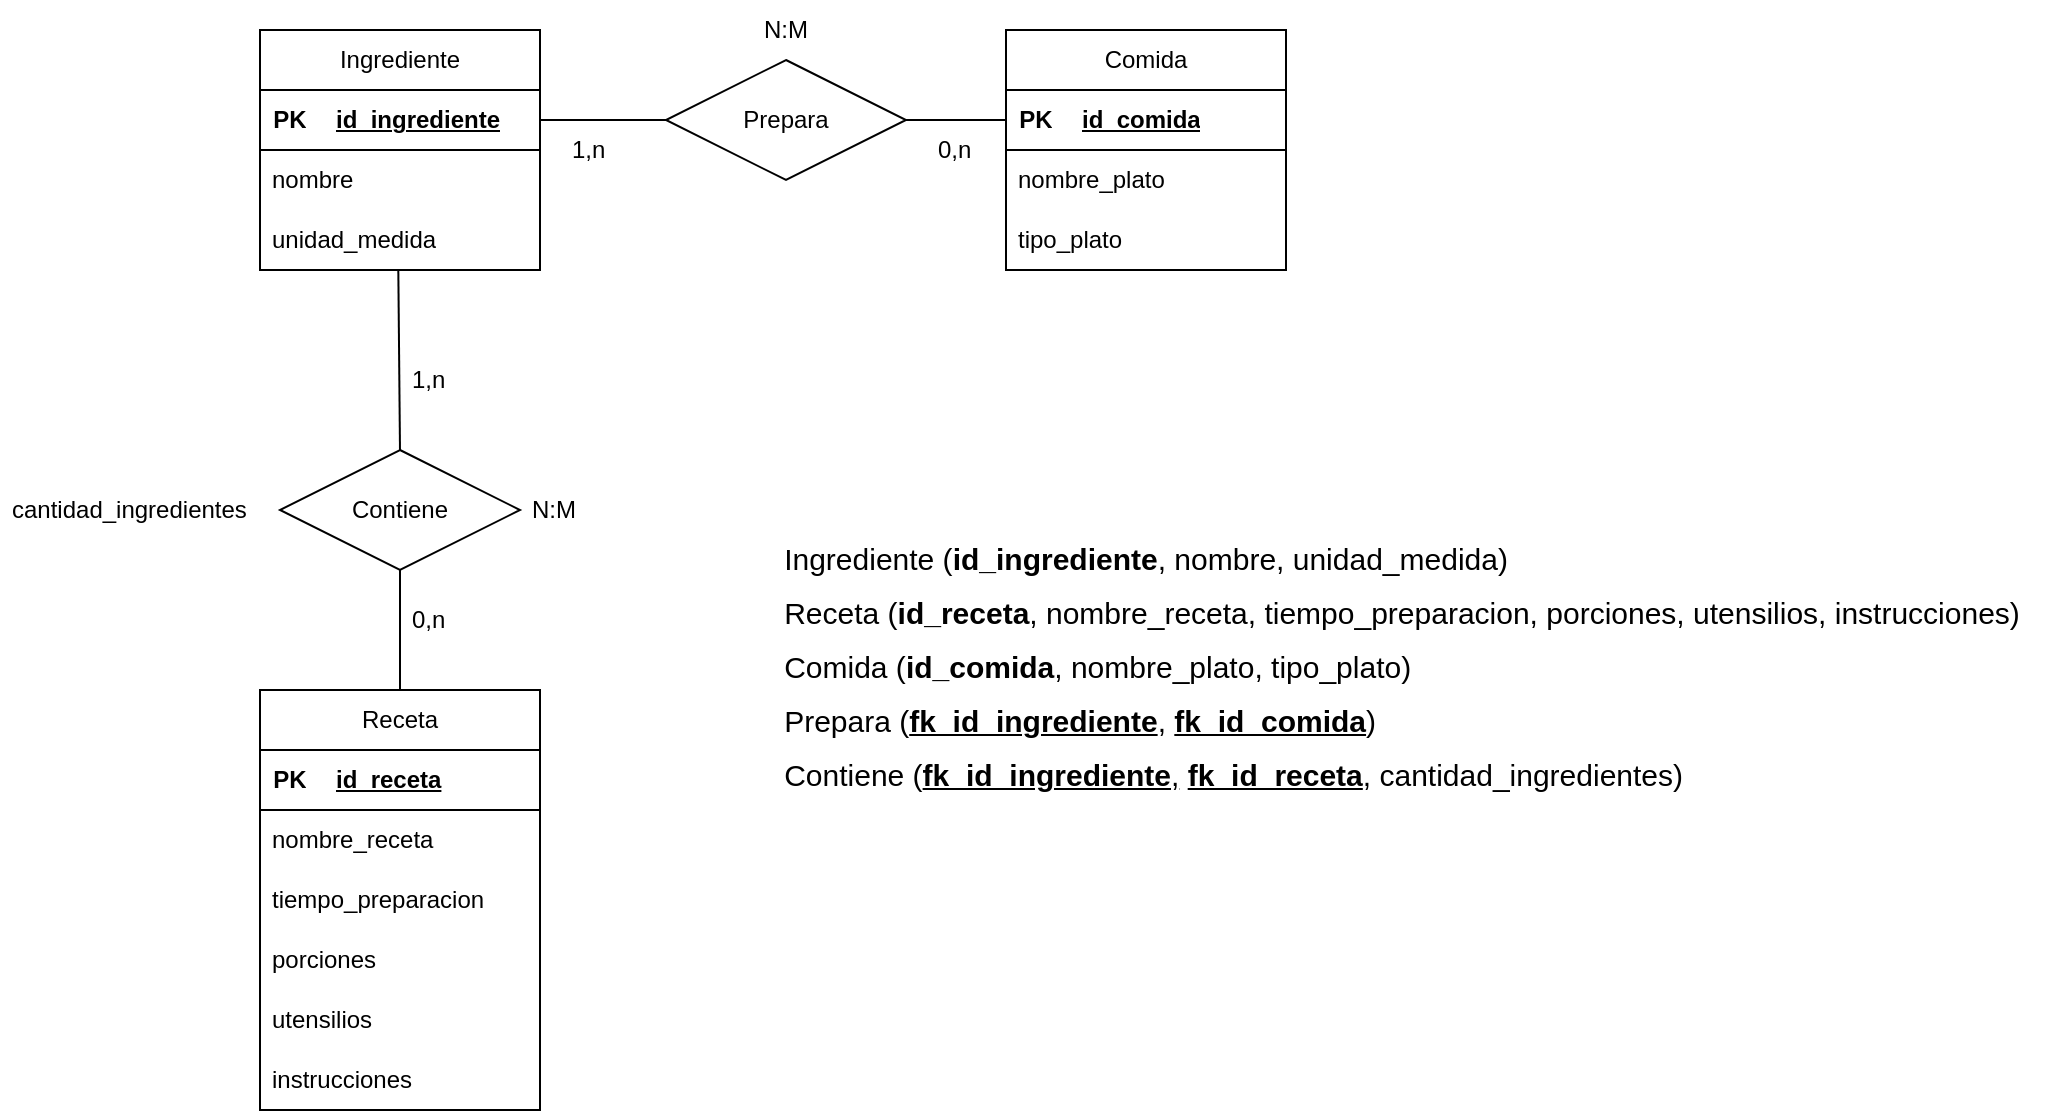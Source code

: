 <mxfile version="22.0.5" type="github">
  <diagram name="Página-1" id="OgZP_NbM3yokd9PwE1lo">
    <mxGraphModel dx="1466" dy="746" grid="0" gridSize="10" guides="1" tooltips="1" connect="1" arrows="1" fold="1" page="1" pageScale="1" pageWidth="827" pageHeight="1169" math="0" shadow="0">
      <root>
        <mxCell id="0" />
        <mxCell id="1" parent="0" />
        <mxCell id="iJ5sRa2uH8ewvx5hKgwK-2" value="Receta" style="swimlane;fontStyle=0;childLayout=stackLayout;horizontal=1;startSize=30;horizontalStack=0;resizeParent=1;resizeParentMax=0;resizeLast=0;collapsible=1;marginBottom=0;whiteSpace=wrap;html=1;" parent="1" vertex="1">
          <mxGeometry x="154" y="362" width="140" height="210" as="geometry" />
        </mxCell>
        <mxCell id="iJ5sRa2uH8ewvx5hKgwK-6" value="" style="shape=table;startSize=0;container=1;collapsible=1;childLayout=tableLayout;fixedRows=1;rowLines=0;fontStyle=0;align=center;resizeLast=1;strokeColor=none;fillColor=none;collapsible=0;" parent="iJ5sRa2uH8ewvx5hKgwK-2" vertex="1">
          <mxGeometry y="30" width="140" height="30" as="geometry" />
        </mxCell>
        <mxCell id="iJ5sRa2uH8ewvx5hKgwK-7" value="" style="shape=tableRow;horizontal=0;startSize=0;swimlaneHead=0;swimlaneBody=0;fillColor=none;collapsible=0;dropTarget=0;points=[[0,0.5],[1,0.5]];portConstraint=eastwest;top=0;left=0;right=0;bottom=1;" parent="iJ5sRa2uH8ewvx5hKgwK-6" vertex="1">
          <mxGeometry width="140" height="30" as="geometry" />
        </mxCell>
        <mxCell id="iJ5sRa2uH8ewvx5hKgwK-8" value="PK" style="shape=partialRectangle;connectable=0;fillColor=none;top=0;left=0;bottom=0;right=0;fontStyle=1;overflow=hidden;whiteSpace=wrap;html=1;" parent="iJ5sRa2uH8ewvx5hKgwK-7" vertex="1">
          <mxGeometry width="30" height="30" as="geometry">
            <mxRectangle width="30" height="30" as="alternateBounds" />
          </mxGeometry>
        </mxCell>
        <mxCell id="iJ5sRa2uH8ewvx5hKgwK-9" value="id_receta" style="shape=partialRectangle;connectable=0;fillColor=none;top=0;left=0;bottom=0;right=0;align=left;spacingLeft=6;fontStyle=5;overflow=hidden;whiteSpace=wrap;html=1;" parent="iJ5sRa2uH8ewvx5hKgwK-7" vertex="1">
          <mxGeometry x="30" width="110" height="30" as="geometry">
            <mxRectangle width="110" height="30" as="alternateBounds" />
          </mxGeometry>
        </mxCell>
        <mxCell id="iJ5sRa2uH8ewvx5hKgwK-10" value="nombre_receta" style="text;strokeColor=none;fillColor=none;align=left;verticalAlign=middle;spacingLeft=4;spacingRight=4;overflow=hidden;points=[[0,0.5],[1,0.5]];portConstraint=eastwest;rotatable=0;whiteSpace=wrap;html=1;" parent="iJ5sRa2uH8ewvx5hKgwK-2" vertex="1">
          <mxGeometry y="60" width="140" height="30" as="geometry" />
        </mxCell>
        <mxCell id="P44ZMyFWr2yI3Rsc9uxO-3" value="tiempo_preparacion" style="text;strokeColor=none;fillColor=none;align=left;verticalAlign=middle;spacingLeft=4;spacingRight=4;overflow=hidden;points=[[0,0.5],[1,0.5]];portConstraint=eastwest;rotatable=0;whiteSpace=wrap;html=1;" parent="iJ5sRa2uH8ewvx5hKgwK-2" vertex="1">
          <mxGeometry y="90" width="140" height="30" as="geometry" />
        </mxCell>
        <mxCell id="iJ5sRa2uH8ewvx5hKgwK-39" value="porciones" style="text;strokeColor=none;fillColor=none;align=left;verticalAlign=middle;spacingLeft=4;spacingRight=4;overflow=hidden;points=[[0,0.5],[1,0.5]];portConstraint=eastwest;rotatable=0;whiteSpace=wrap;html=1;" parent="iJ5sRa2uH8ewvx5hKgwK-2" vertex="1">
          <mxGeometry y="120" width="140" height="30" as="geometry" />
        </mxCell>
        <mxCell id="iJ5sRa2uH8ewvx5hKgwK-4" value="utensilios" style="text;strokeColor=none;fillColor=none;align=left;verticalAlign=middle;spacingLeft=4;spacingRight=4;overflow=hidden;points=[[0,0.5],[1,0.5]];portConstraint=eastwest;rotatable=0;whiteSpace=wrap;html=1;" parent="iJ5sRa2uH8ewvx5hKgwK-2" vertex="1">
          <mxGeometry y="150" width="140" height="30" as="geometry" />
        </mxCell>
        <mxCell id="iJ5sRa2uH8ewvx5hKgwK-11" value="instrucciones" style="text;strokeColor=none;fillColor=none;align=left;verticalAlign=middle;spacingLeft=4;spacingRight=4;overflow=hidden;points=[[0,0.5],[1,0.5]];portConstraint=eastwest;rotatable=0;whiteSpace=wrap;html=1;" parent="iJ5sRa2uH8ewvx5hKgwK-2" vertex="1">
          <mxGeometry y="180" width="140" height="30" as="geometry" />
        </mxCell>
        <mxCell id="iJ5sRa2uH8ewvx5hKgwK-12" value="Ingrediente" style="swimlane;fontStyle=0;childLayout=stackLayout;horizontal=1;startSize=30;horizontalStack=0;resizeParent=1;resizeParentMax=0;resizeLast=0;collapsible=1;marginBottom=0;whiteSpace=wrap;html=1;" parent="1" vertex="1">
          <mxGeometry x="154" y="32" width="140" height="120" as="geometry" />
        </mxCell>
        <mxCell id="iJ5sRa2uH8ewvx5hKgwK-13" value="" style="shape=table;startSize=0;container=1;collapsible=1;childLayout=tableLayout;fixedRows=1;rowLines=0;fontStyle=0;align=center;resizeLast=1;strokeColor=none;fillColor=none;collapsible=0;" parent="iJ5sRa2uH8ewvx5hKgwK-12" vertex="1">
          <mxGeometry y="30" width="140" height="30" as="geometry" />
        </mxCell>
        <mxCell id="iJ5sRa2uH8ewvx5hKgwK-14" value="" style="shape=tableRow;horizontal=0;startSize=0;swimlaneHead=0;swimlaneBody=0;fillColor=none;collapsible=0;dropTarget=0;points=[[0,0.5],[1,0.5]];portConstraint=eastwest;top=0;left=0;right=0;bottom=1;" parent="iJ5sRa2uH8ewvx5hKgwK-13" vertex="1">
          <mxGeometry width="140" height="30" as="geometry" />
        </mxCell>
        <mxCell id="iJ5sRa2uH8ewvx5hKgwK-15" value="PK" style="shape=partialRectangle;connectable=0;fillColor=none;top=0;left=0;bottom=0;right=0;fontStyle=1;overflow=hidden;whiteSpace=wrap;html=1;" parent="iJ5sRa2uH8ewvx5hKgwK-14" vertex="1">
          <mxGeometry width="30" height="30" as="geometry">
            <mxRectangle width="30" height="30" as="alternateBounds" />
          </mxGeometry>
        </mxCell>
        <mxCell id="iJ5sRa2uH8ewvx5hKgwK-16" value="id_ingrediente" style="shape=partialRectangle;connectable=0;fillColor=none;top=0;left=0;bottom=0;right=0;align=left;spacingLeft=6;fontStyle=5;overflow=hidden;whiteSpace=wrap;html=1;" parent="iJ5sRa2uH8ewvx5hKgwK-14" vertex="1">
          <mxGeometry x="30" width="110" height="30" as="geometry">
            <mxRectangle width="110" height="30" as="alternateBounds" />
          </mxGeometry>
        </mxCell>
        <mxCell id="iJ5sRa2uH8ewvx5hKgwK-17" value="nombre" style="text;strokeColor=none;fillColor=none;align=left;verticalAlign=middle;spacingLeft=4;spacingRight=4;overflow=hidden;points=[[0,0.5],[1,0.5]];portConstraint=eastwest;rotatable=0;whiteSpace=wrap;html=1;" parent="iJ5sRa2uH8ewvx5hKgwK-12" vertex="1">
          <mxGeometry y="60" width="140" height="30" as="geometry" />
        </mxCell>
        <mxCell id="iJ5sRa2uH8ewvx5hKgwK-19" value="unidad_medida" style="text;strokeColor=none;fillColor=none;align=left;verticalAlign=middle;spacingLeft=4;spacingRight=4;overflow=hidden;points=[[0,0.5],[1,0.5]];portConstraint=eastwest;rotatable=0;whiteSpace=wrap;html=1;" parent="iJ5sRa2uH8ewvx5hKgwK-12" vertex="1">
          <mxGeometry y="90" width="140" height="30" as="geometry" />
        </mxCell>
        <mxCell id="iJ5sRa2uH8ewvx5hKgwK-22" value="Comida" style="swimlane;fontStyle=0;childLayout=stackLayout;horizontal=1;startSize=30;horizontalStack=0;resizeParent=1;resizeParentMax=0;resizeLast=0;collapsible=1;marginBottom=0;whiteSpace=wrap;html=1;" parent="1" vertex="1">
          <mxGeometry x="527" y="32" width="140" height="120" as="geometry" />
        </mxCell>
        <mxCell id="iJ5sRa2uH8ewvx5hKgwK-23" value="" style="shape=table;startSize=0;container=1;collapsible=1;childLayout=tableLayout;fixedRows=1;rowLines=0;fontStyle=0;align=center;resizeLast=1;strokeColor=none;fillColor=none;collapsible=0;" parent="iJ5sRa2uH8ewvx5hKgwK-22" vertex="1">
          <mxGeometry y="30" width="140" height="30" as="geometry" />
        </mxCell>
        <mxCell id="iJ5sRa2uH8ewvx5hKgwK-24" value="" style="shape=tableRow;horizontal=0;startSize=0;swimlaneHead=0;swimlaneBody=0;fillColor=none;collapsible=0;dropTarget=0;points=[[0,0.5],[1,0.5]];portConstraint=eastwest;top=0;left=0;right=0;bottom=1;" parent="iJ5sRa2uH8ewvx5hKgwK-23" vertex="1">
          <mxGeometry width="140" height="30" as="geometry" />
        </mxCell>
        <mxCell id="iJ5sRa2uH8ewvx5hKgwK-25" value="PK" style="shape=partialRectangle;connectable=0;fillColor=none;top=0;left=0;bottom=0;right=0;fontStyle=1;overflow=hidden;whiteSpace=wrap;html=1;" parent="iJ5sRa2uH8ewvx5hKgwK-24" vertex="1">
          <mxGeometry width="30" height="30" as="geometry">
            <mxRectangle width="30" height="30" as="alternateBounds" />
          </mxGeometry>
        </mxCell>
        <mxCell id="iJ5sRa2uH8ewvx5hKgwK-26" value="id_comida" style="shape=partialRectangle;connectable=0;fillColor=none;top=0;left=0;bottom=0;right=0;align=left;spacingLeft=6;fontStyle=5;overflow=hidden;whiteSpace=wrap;html=1;" parent="iJ5sRa2uH8ewvx5hKgwK-24" vertex="1">
          <mxGeometry x="30" width="110" height="30" as="geometry">
            <mxRectangle width="110" height="30" as="alternateBounds" />
          </mxGeometry>
        </mxCell>
        <mxCell id="P44ZMyFWr2yI3Rsc9uxO-2" value="nombre_plato" style="text;strokeColor=none;fillColor=none;align=left;verticalAlign=middle;spacingLeft=4;spacingRight=4;overflow=hidden;points=[[0,0.5],[1,0.5]];portConstraint=eastwest;rotatable=0;whiteSpace=wrap;html=1;" parent="iJ5sRa2uH8ewvx5hKgwK-22" vertex="1">
          <mxGeometry y="60" width="140" height="30" as="geometry" />
        </mxCell>
        <mxCell id="iJ5sRa2uH8ewvx5hKgwK-45" value="tipo_plato" style="text;strokeColor=none;fillColor=none;align=left;verticalAlign=middle;spacingLeft=4;spacingRight=4;overflow=hidden;points=[[0,0.5],[1,0.5]];portConstraint=eastwest;rotatable=0;whiteSpace=wrap;html=1;" parent="iJ5sRa2uH8ewvx5hKgwK-22" vertex="1">
          <mxGeometry y="90" width="140" height="30" as="geometry" />
        </mxCell>
        <mxCell id="iJ5sRa2uH8ewvx5hKgwK-41" value="Contiene" style="shape=rhombus;perimeter=rhombusPerimeter;whiteSpace=wrap;html=1;align=center;" parent="1" vertex="1">
          <mxGeometry x="164" y="242" width="120" height="60" as="geometry" />
        </mxCell>
        <mxCell id="iJ5sRa2uH8ewvx5hKgwK-43" value="" style="endArrow=none;html=1;rounded=0;entryX=0.494;entryY=1.007;entryDx=0;entryDy=0;entryPerimeter=0;exitX=0.5;exitY=0;exitDx=0;exitDy=0;" parent="1" source="iJ5sRa2uH8ewvx5hKgwK-41" target="iJ5sRa2uH8ewvx5hKgwK-19" edge="1">
          <mxGeometry width="50" height="50" relative="1" as="geometry">
            <mxPoint x="154" y="252" as="sourcePoint" />
            <mxPoint x="204" y="202" as="targetPoint" />
          </mxGeometry>
        </mxCell>
        <mxCell id="iJ5sRa2uH8ewvx5hKgwK-44" value="" style="endArrow=none;html=1;rounded=0;entryX=0.5;entryY=1;entryDx=0;entryDy=0;exitX=0.5;exitY=0;exitDx=0;exitDy=0;" parent="1" source="iJ5sRa2uH8ewvx5hKgwK-2" target="iJ5sRa2uH8ewvx5hKgwK-41" edge="1">
          <mxGeometry width="50" height="50" relative="1" as="geometry">
            <mxPoint x="234" y="252" as="sourcePoint" />
            <mxPoint x="232" y="196" as="targetPoint" />
          </mxGeometry>
        </mxCell>
        <mxCell id="iJ5sRa2uH8ewvx5hKgwK-46" value="N:M" style="text;strokeColor=none;fillColor=none;align=left;verticalAlign=middle;spacingLeft=4;spacingRight=4;overflow=hidden;points=[[0,0.5],[1,0.5]];portConstraint=eastwest;rotatable=0;whiteSpace=wrap;html=1;" parent="1" vertex="1">
          <mxGeometry x="284" y="257" width="140" height="30" as="geometry" />
        </mxCell>
        <mxCell id="iJ5sRa2uH8ewvx5hKgwK-47" value="1,n" style="text;strokeColor=none;fillColor=none;align=left;verticalAlign=middle;spacingLeft=4;spacingRight=4;overflow=hidden;points=[[0,0.5],[1,0.5]];portConstraint=eastwest;rotatable=0;whiteSpace=wrap;html=1;" parent="1" vertex="1">
          <mxGeometry x="224" y="192" width="140" height="30" as="geometry" />
        </mxCell>
        <mxCell id="iJ5sRa2uH8ewvx5hKgwK-48" value="0,n" style="text;strokeColor=none;fillColor=none;align=left;verticalAlign=middle;spacingLeft=4;spacingRight=4;overflow=hidden;points=[[0,0.5],[1,0.5]];portConstraint=eastwest;rotatable=0;whiteSpace=wrap;html=1;" parent="1" vertex="1">
          <mxGeometry x="224" y="312" width="140" height="30" as="geometry" />
        </mxCell>
        <mxCell id="iJ5sRa2uH8ewvx5hKgwK-49" value="Prepara" style="shape=rhombus;perimeter=rhombusPerimeter;whiteSpace=wrap;html=1;align=center;" parent="1" vertex="1">
          <mxGeometry x="357" y="47" width="120" height="60" as="geometry" />
        </mxCell>
        <mxCell id="iJ5sRa2uH8ewvx5hKgwK-50" value="" style="endArrow=none;html=1;rounded=0;entryX=1;entryY=0.5;entryDx=0;entryDy=0;exitX=0;exitY=0.5;exitDx=0;exitDy=0;" parent="1" source="iJ5sRa2uH8ewvx5hKgwK-49" target="iJ5sRa2uH8ewvx5hKgwK-14" edge="1">
          <mxGeometry width="50" height="50" relative="1" as="geometry">
            <mxPoint x="234" y="372" as="sourcePoint" />
            <mxPoint x="234" y="312" as="targetPoint" />
          </mxGeometry>
        </mxCell>
        <mxCell id="iJ5sRa2uH8ewvx5hKgwK-51" value="" style="endArrow=none;html=1;rounded=0;entryX=0;entryY=0.5;entryDx=0;entryDy=0;exitX=1;exitY=0.5;exitDx=0;exitDy=0;" parent="1" source="iJ5sRa2uH8ewvx5hKgwK-49" target="iJ5sRa2uH8ewvx5hKgwK-24" edge="1">
          <mxGeometry width="50" height="50" relative="1" as="geometry">
            <mxPoint x="244" y="389" as="sourcePoint" />
            <mxPoint x="551" y="474" as="targetPoint" />
          </mxGeometry>
        </mxCell>
        <mxCell id="iJ5sRa2uH8ewvx5hKgwK-52" value="1,n" style="text;strokeColor=none;fillColor=none;align=left;verticalAlign=middle;spacingLeft=4;spacingRight=4;overflow=hidden;points=[[0,0.5],[1,0.5]];portConstraint=eastwest;rotatable=0;whiteSpace=wrap;html=1;" parent="1" vertex="1">
          <mxGeometry x="304" y="77" width="140" height="30" as="geometry" />
        </mxCell>
        <mxCell id="iJ5sRa2uH8ewvx5hKgwK-53" value="0,n" style="text;strokeColor=none;fillColor=none;align=left;verticalAlign=middle;spacingLeft=4;spacingRight=4;overflow=hidden;points=[[0,0.5],[1,0.5]];portConstraint=eastwest;rotatable=0;whiteSpace=wrap;html=1;" parent="1" vertex="1">
          <mxGeometry x="487" y="77" width="37" height="30" as="geometry" />
        </mxCell>
        <mxCell id="iJ5sRa2uH8ewvx5hKgwK-54" value="N:M" style="text;strokeColor=none;fillColor=none;align=left;verticalAlign=middle;spacingLeft=4;spacingRight=4;overflow=hidden;points=[[0,0.5],[1,0.5]];portConstraint=eastwest;rotatable=0;whiteSpace=wrap;html=1;" parent="1" vertex="1">
          <mxGeometry x="400" y="17" width="50" height="30" as="geometry" />
        </mxCell>
        <mxCell id="iJ5sRa2uH8ewvx5hKgwK-56" value="cantidad_ingredientes" style="text;strokeColor=none;fillColor=none;align=left;verticalAlign=middle;spacingLeft=4;spacingRight=4;overflow=hidden;points=[[0,0.5],[1,0.5]];portConstraint=eastwest;rotatable=0;whiteSpace=wrap;html=1;" parent="1" vertex="1">
          <mxGeometry x="24" y="257" width="140" height="30" as="geometry" />
        </mxCell>
        <mxCell id="P44ZMyFWr2yI3Rsc9uxO-1" value="&lt;div style=&quot;text-align: justify; line-height: 180%; font-size: 15px;&quot;&gt;&lt;span style=&quot;background-color: initial;&quot;&gt;&lt;font style=&quot;font-size: 15px;&quot;&gt;Ingrediente (&lt;b&gt;id_ingrediente&lt;/b&gt;, nombre, unidad_medida)&lt;/font&gt;&lt;/span&gt;&lt;/div&gt;&lt;div style=&quot;text-align: justify; line-height: 180%; font-size: 15px;&quot;&gt;&lt;span style=&quot;background-color: initial;&quot;&gt;&lt;font style=&quot;font-size: 15px;&quot;&gt;Receta (&lt;b&gt;id_receta&lt;/b&gt;, nombre_receta, tiempo_preparacion, porciones, utensilios, instrucciones)&lt;/font&gt;&lt;/span&gt;&lt;/div&gt;&lt;div style=&quot;text-align: justify; line-height: 180%; font-size: 15px;&quot;&gt;&lt;span style=&quot;background-color: initial;&quot;&gt;&lt;font style=&quot;font-size: 15px;&quot;&gt;Comida (&lt;b&gt;id_comida&lt;/b&gt;, nombre_plato, tipo_plato)&lt;/font&gt;&lt;/span&gt;&lt;/div&gt;&lt;div style=&quot;text-align: justify; line-height: 180%; font-size: 15px;&quot;&gt;Prepara (&lt;u&gt;&lt;b&gt;fk_id_ingrediente&lt;/b&gt;&lt;/u&gt;, &lt;u&gt;&lt;b&gt;fk_id_comida&lt;/b&gt;&lt;/u&gt;)&lt;/div&gt;&lt;div style=&quot;text-align: justify; line-height: 180%; font-size: 15px;&quot;&gt;Contiene (&lt;u&gt;&lt;b&gt;fk_id_ingrediente&lt;/b&gt;,&lt;/u&gt;&amp;nbsp;&lt;u&gt;&lt;b&gt;fk_id_receta&lt;/b&gt;&lt;/u&gt;, cantidad_ingredientes)&lt;/div&gt;" style="text;html=1;strokeColor=none;fillColor=none;align=center;verticalAlign=middle;whiteSpace=wrap;rounded=0;" parent="1" vertex="1">
          <mxGeometry x="403" y="295" width="644" height="109" as="geometry" />
        </mxCell>
      </root>
    </mxGraphModel>
  </diagram>
</mxfile>
